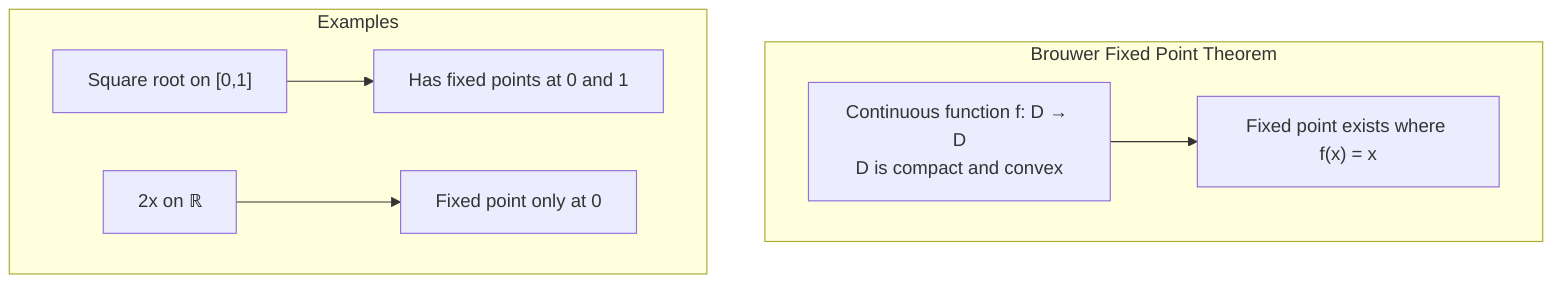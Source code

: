 graph TD
    subgraph "Brouwer Fixed Point Theorem"
    A["Continuous function f: D → D<br/>D is compact and convex"]
    B["Fixed point exists where f(x) = x"]
    A --> B
    end
    
    subgraph "Examples"
    C["Square root on [0,1]"]
    D["Has fixed points at 0 and 1"]
    E["2x on ℝ"]
    F["Fixed point only at 0"]
    C --> D
    E --> F
    end